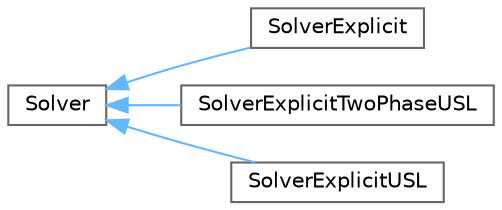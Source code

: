 digraph "Graphical Class Hierarchy"
{
 // LATEX_PDF_SIZE
  bgcolor="transparent";
  edge [fontname=Helvetica,fontsize=10,labelfontname=Helvetica,labelfontsize=10];
  node [fontname=Helvetica,fontsize=10,shape=box,height=0.2,width=0.4];
  rankdir="LR";
  Node0 [id="Node000000",label="Solver",height=0.2,width=0.4,color="grey40", fillcolor="white", style="filled",URL="$classSolver.html",tooltip="Represents the operations to solve the equations in time."];
  Node0 -> Node1 [id="edge13_Node000000_Node000001",dir="back",color="steelblue1",style="solid",tooltip=" "];
  Node1 [id="Node000001",label="SolverExplicit",height=0.2,width=0.4,color="grey40", fillcolor="white", style="filled",URL="$classSolverExplicit.html",tooltip="Represents the operations to solve explicitly the equations in time using the Update Stress Last (USL..."];
  Node0 -> Node2 [id="edge14_Node000000_Node000002",dir="back",color="steelblue1",style="solid",tooltip=" "];
  Node2 [id="Node000002",label="SolverExplicitTwoPhaseUSL",height=0.2,width=0.4,color="grey40", fillcolor="white", style="filled",URL="$classSolverExplicitTwoPhaseUSL.html",tooltip="Solves explicitly the two phase motion equation in time using the scheme Update Stress Last."];
  Node0 -> Node3 [id="edge15_Node000000_Node000003",dir="back",color="steelblue1",style="solid",tooltip=" "];
  Node3 [id="Node000003",label="SolverExplicitUSL",height=0.2,width=0.4,color="grey40", fillcolor="white", style="filled",URL="$classSolverExplicitUSL.html",tooltip="Represents the operations to solve explicitly the equations in time using the scheme Update Stress La..."];
}
